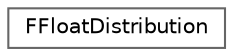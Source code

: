 digraph "Graphical Class Hierarchy"
{
 // INTERACTIVE_SVG=YES
 // LATEX_PDF_SIZE
  bgcolor="transparent";
  edge [fontname=Helvetica,fontsize=10,labelfontname=Helvetica,labelfontsize=10];
  node [fontname=Helvetica,fontsize=10,shape=box,height=0.2,width=0.4];
  rankdir="LR";
  Node0 [id="Node000000",label="FFloatDistribution",height=0.2,width=0.4,color="grey40", fillcolor="white", style="filled",URL="$df/dc1/classFFloatDistribution.html",tooltip="Raw distribution from which one float can be looked up per entry."];
}
